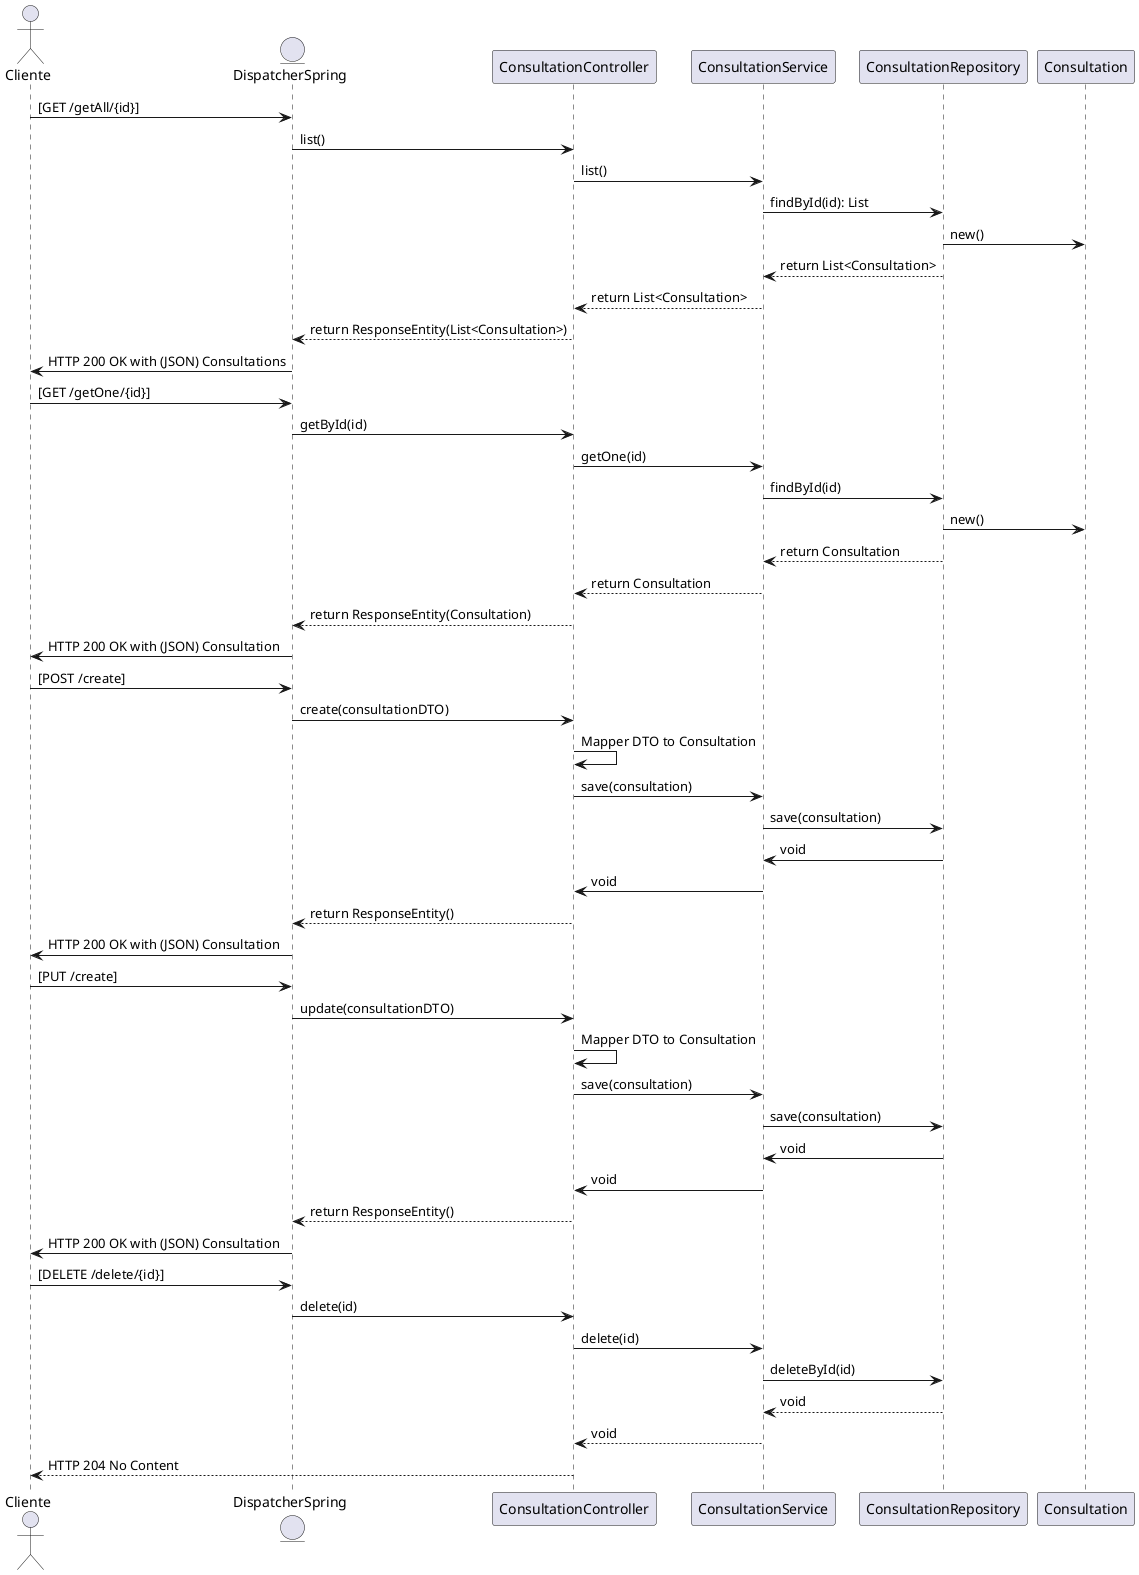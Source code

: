 @startuml Consultation

actor Cliente
entity DispatcherSpring

'--- GET /api/consultation/ ---
Cliente -> DispatcherSpring : [GET /getAll/{id}]
DispatcherSpring -> ConsultationController : list()
ConsultationController -> ConsultationService : list()
ConsultationService -> ConsultationRepository : findById(id): List
ConsultationRepository -> Consultation : new()
ConsultationRepository --> ConsultationService : return List<Consultation>
ConsultationService --> ConsultationController : return List<Consultation>
ConsultationController --> DispatcherSpring : return ResponseEntity(List<Consultation>)
DispatcherSpring -> Cliente : HTTP 200 OK with (JSON) Consultations

'--- GET /api/consultation/ ---
Cliente -> DispatcherSpring : [GET /getOne/{id}]
DispatcherSpring -> ConsultationController : getById(id)
ConsultationController -> ConsultationService : getOne(id)
ConsultationService -> ConsultationRepository : findById(id)
ConsultationRepository -> Consultation : new()
ConsultationRepository --> ConsultationService : return Consultation
ConsultationService --> ConsultationController : return Consultation
ConsultationController --> DispatcherSpring : return ResponseEntity(Consultation)
DispatcherSpring -> Cliente : HTTP 200 OK with (JSON) Consultation

' --- POST /api/consultation/ ---
Cliente -> DispatcherSpring : [POST /create]
DispatcherSpring -> ConsultationController : create(consultationDTO)
ConsultationController -> ConsultationController: Mapper DTO to Consultation
ConsultationController -> ConsultationService : save(consultation)
ConsultationService -> ConsultationRepository : save(consultation)
ConsultationRepository -> ConsultationService : void
ConsultationService -> ConsultationController : void
ConsultationController --> DispatcherSpring : return ResponseEntity()
DispatcherSpring -> Cliente : HTTP 200 OK with (JSON) Consultation

' --- POST /api/consultation/ ---
Cliente -> DispatcherSpring : [PUT /create]
DispatcherSpring -> ConsultationController : update(consultationDTO)
ConsultationController -> ConsultationController: Mapper DTO to Consultation
ConsultationController -> ConsultationService : save(consultation)
ConsultationService -> ConsultationRepository : save(consultation)
ConsultationRepository -> ConsultationService : void
ConsultationService -> ConsultationController : void
ConsultationController --> DispatcherSpring : return ResponseEntity()
DispatcherSpring -> Cliente : HTTP 200 OK with (JSON) Consultation

' --- DELETE /api/consultation/ ---
Cliente -> DispatcherSpring : [DELETE /delete/{id}]
DispatcherSpring -> ConsultationController: delete(id)
ConsultationController -> ConsultationService : delete(id)
ConsultationService -> ConsultationRepository : deleteById(id)
ConsultationRepository --> ConsultationService : void
ConsultationService --> ConsultationController : void
ConsultationController --> Cliente : HTTP 204 No Content

@enduml

